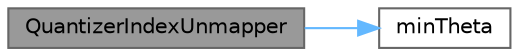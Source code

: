 digraph "QuantizerIndexUnmapper"
{
 // LATEX_PDF_SIZE
  bgcolor="transparent";
  edge [fontname=Helvetica,fontsize=10,labelfontname=Helvetica,labelfontsize=10];
  node [fontname=Helvetica,fontsize=10,shape=box,height=0.2,width=0.4];
  rankdir="LR";
  Node1 [id="Node000001",label="QuantizerIndexUnmapper",height=0.2,width=0.4,color="gray40", fillcolor="grey60", style="filled", fontcolor="black",tooltip=" "];
  Node1 -> Node2 [id="edge4_Node000001_Node000002",color="steelblue1",style="solid",tooltip=" "];
  Node2 [id="Node000002",label="minTheta",height=0.2,width=0.4,color="grey40", fillcolor="white", style="filled",URL="$dc/df1/quantizer_8c.html#ae831d86258458d0a68d3d2143db43d19",tooltip=" "];
}
